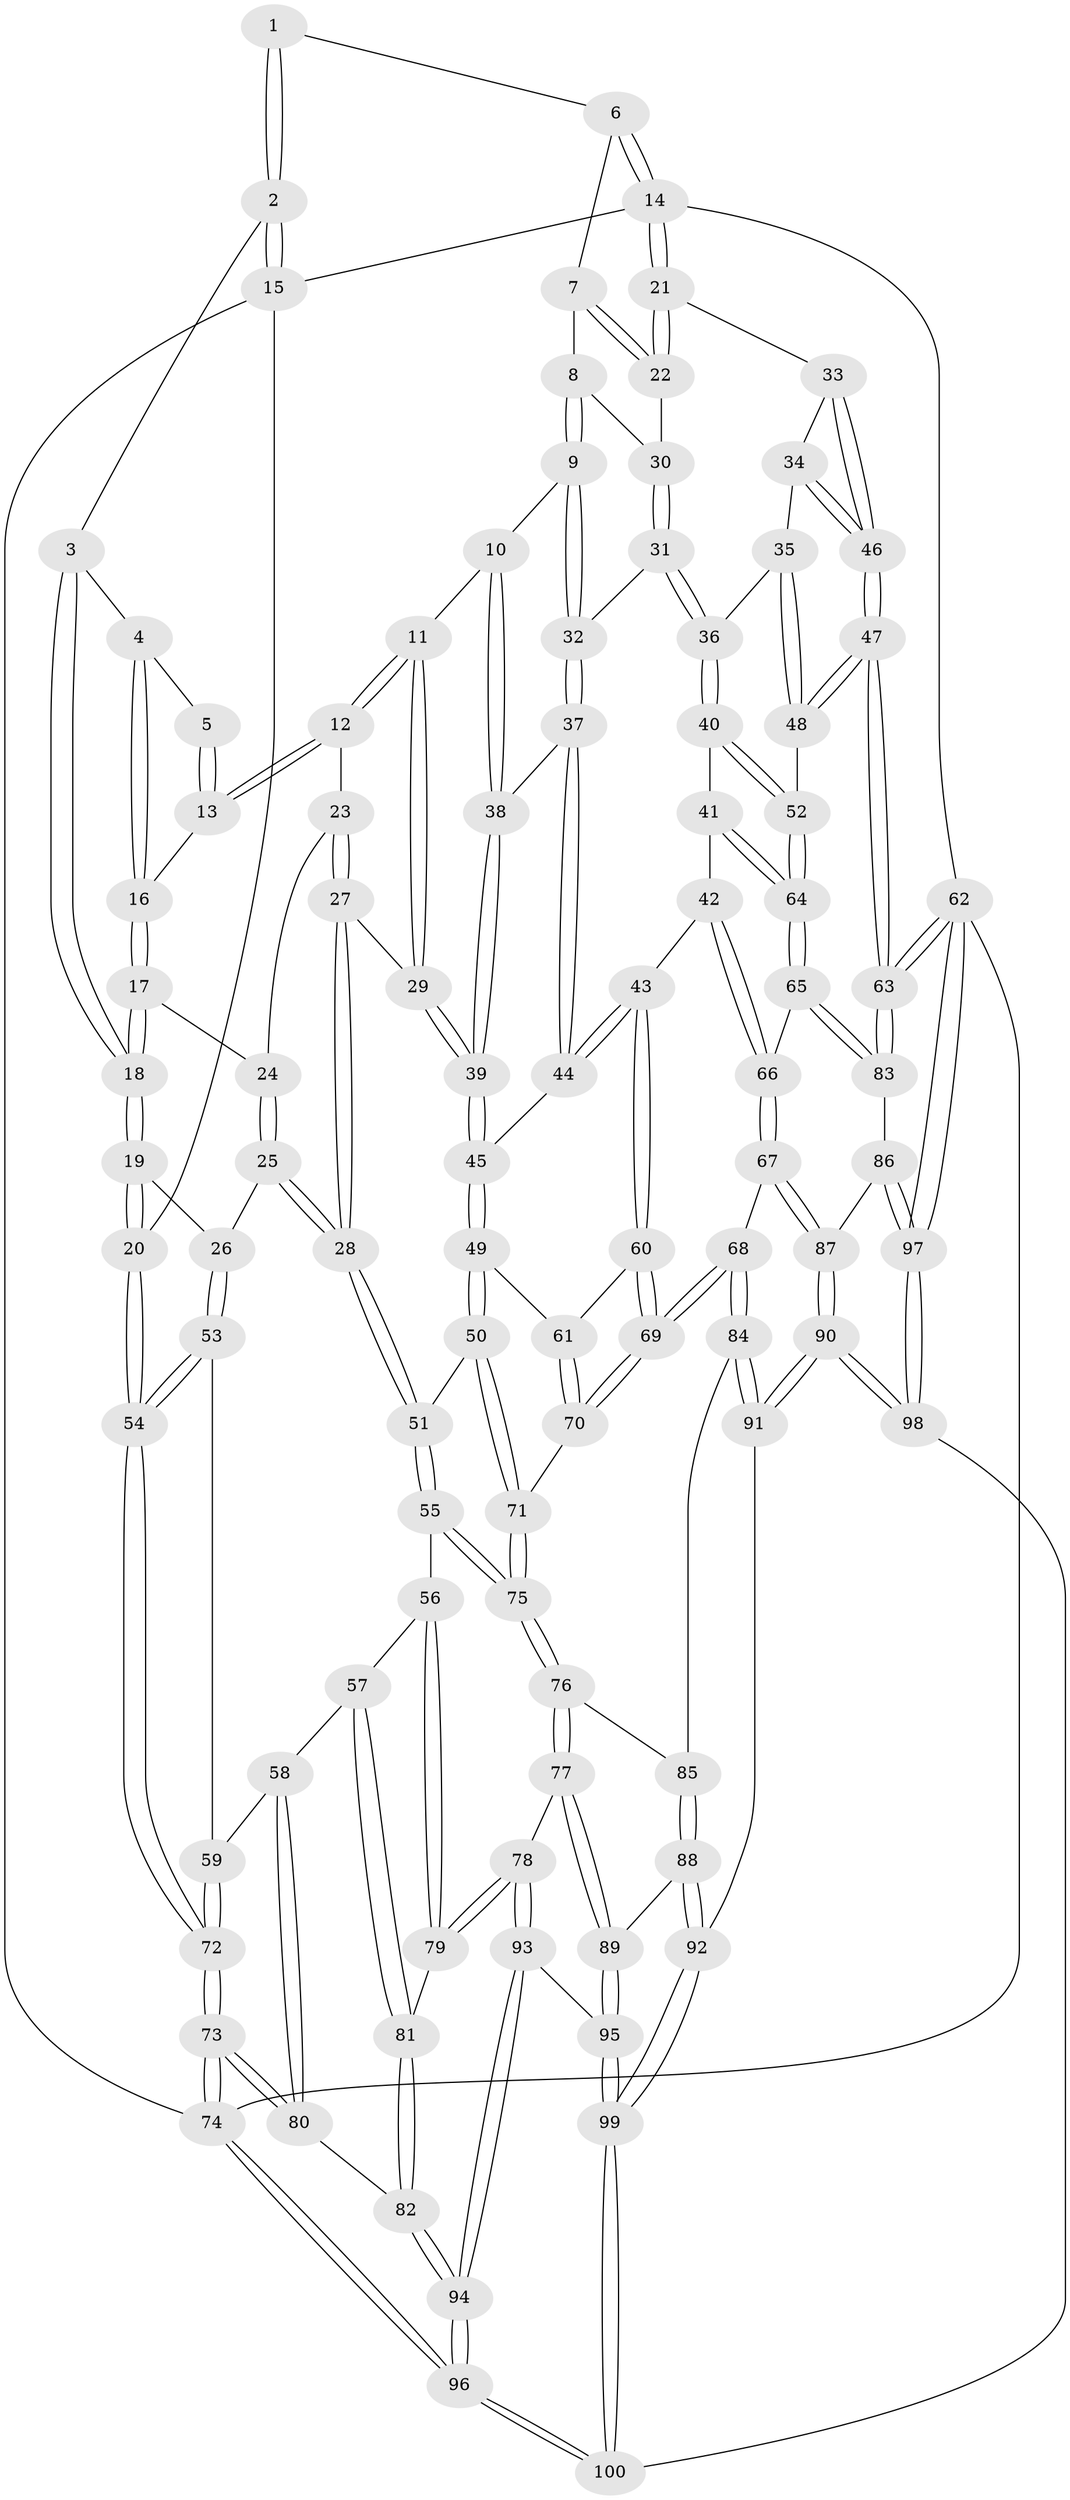 // Generated by graph-tools (version 1.1) at 2025/00/03/09/25 05:00:49]
// undirected, 100 vertices, 247 edges
graph export_dot {
graph [start="1"]
  node [color=gray90,style=filled];
  1 [pos="+0.3846855413251863+0"];
  2 [pos="+0+0"];
  3 [pos="+0.19035873305148884+0"];
  4 [pos="+0.23962330565558454+0.04954597141032375"];
  5 [pos="+0.3608364443443158+0"];
  6 [pos="+0.578104714087878+0"];
  7 [pos="+0.5739307228451564+0.035637277553934726"];
  8 [pos="+0.5492378421563751+0.11303063794777286"];
  9 [pos="+0.5337485376518751+0.14903654807135877"];
  10 [pos="+0.5285673034174555+0.15198859847162538"];
  11 [pos="+0.5225127251149232+0.1543195770867749"];
  12 [pos="+0.4165586266723969+0.11994126098123813"];
  13 [pos="+0.35890744126508833+0.08255461016404328"];
  14 [pos="+1+0"];
  15 [pos="+0+0"];
  16 [pos="+0.2695767031785821+0.1145009075595932"];
  17 [pos="+0.2606459833549482+0.12684445495377789"];
  18 [pos="+0.15393546828880977+0.18241139751507945"];
  19 [pos="+0.06596135178340043+0.24274310849926287"];
  20 [pos="+0+0.1232392061243728"];
  21 [pos="+1+0"];
  22 [pos="+0.8480482463618433+0.10810684418992038"];
  23 [pos="+0.3377327090665286+0.21313461320043628"];
  24 [pos="+0.310057597497012+0.20584949165698208"];
  25 [pos="+0.24969777257350906+0.3069022741520541"];
  26 [pos="+0.0839859950910281+0.26284578485748544"];
  27 [pos="+0.41314079518979335+0.3169457319863891"];
  28 [pos="+0.33897764613508174+0.36579188014060177"];
  29 [pos="+0.42477838904939297+0.31363033602982127"];
  30 [pos="+0.8332785326074159+0.13281379111446498"];
  31 [pos="+0.78416260440441+0.23710282105004998"];
  32 [pos="+0.6886868987231296+0.24835733711946917"];
  33 [pos="+1+0"];
  34 [pos="+0.9191566631033635+0.3241452695773056"];
  35 [pos="+0.8891852319997063+0.3360347391481705"];
  36 [pos="+0.83357232537158+0.327601825885916"];
  37 [pos="+0.6422470913940309+0.349552400029701"];
  38 [pos="+0.5695694022503464+0.3186810807907838"];
  39 [pos="+0.49015750239087325+0.3685389426073944"];
  40 [pos="+0.8179005394222205+0.36364024056351407"];
  41 [pos="+0.7726564528150264+0.40304271386022245"];
  42 [pos="+0.7108256304906224+0.42789675787660775"];
  43 [pos="+0.6601382101681373+0.4178182526989146"];
  44 [pos="+0.641514617780923+0.3619250601104818"];
  45 [pos="+0.5029268173286782+0.3879849372777575"];
  46 [pos="+1+0.4110519108435777"];
  47 [pos="+1+0.5123493310370762"];
  48 [pos="+0.9989546321870852+0.5113932639271604"];
  49 [pos="+0.5165056884053278+0.45421835083304013"];
  50 [pos="+0.4996724057367723+0.49141088566750757"];
  51 [pos="+0.32250214287606777+0.46386885745065926"];
  52 [pos="+0.8933773452597997+0.5522580676993583"];
  53 [pos="+0.13302146998584582+0.47132828808443317"];
  54 [pos="+0+0.4718203761009964"];
  55 [pos="+0.30535945504081957+0.4891939379791987"];
  56 [pos="+0.2740929914808963+0.5003903165110721"];
  57 [pos="+0.16241979525503236+0.5080370914521267"];
  58 [pos="+0.15245789366276594+0.5046069808421335"];
  59 [pos="+0.1389449096660953+0.482622982297638"];
  60 [pos="+0.6383018973410013+0.44371561785334923"];
  61 [pos="+0.6139132106091338+0.4469609750992427"];
  62 [pos="+1+1"];
  63 [pos="+1+0.8077179428966901"];
  64 [pos="+0.8224290087199323+0.6170412307486147"];
  65 [pos="+0.8152163178001438+0.6260720955167588"];
  66 [pos="+0.7664495584767054+0.6272432991772224"];
  67 [pos="+0.6867305367331547+0.6507203528250367"];
  68 [pos="+0.6487183757232203+0.6485002617044586"];
  69 [pos="+0.6437777294060596+0.6428631847137918"];
  70 [pos="+0.5425305910868216+0.5844603680573206"];
  71 [pos="+0.5169402537437912+0.5708355203013876"];
  72 [pos="+0+0.5666844863973571"];
  73 [pos="+0+0.680906903742854"];
  74 [pos="+0+1"];
  75 [pos="+0.40086522009025594+0.6285502158224509"];
  76 [pos="+0.3848562670069667+0.6860546667479662"];
  77 [pos="+0.37829903866624076+0.6925101341725279"];
  78 [pos="+0.29077368412350724+0.7294572542668694"];
  79 [pos="+0.2651035284251541+0.7146838912595328"];
  80 [pos="+0+0.6788926887725275"];
  81 [pos="+0.20591432434617288+0.701851866558667"];
  82 [pos="+0.09217723081269807+0.7426877219040812"];
  83 [pos="+0.8892759174472575+0.7345574780023011"];
  84 [pos="+0.612946911949502+0.6955860757574459"];
  85 [pos="+0.5044288812504345+0.7312717718982855"];
  86 [pos="+0.8479031603978816+0.830252108637548"];
  87 [pos="+0.7334689753018296+0.8389125129058614"];
  88 [pos="+0.47805504872986776+0.8453948981726704"];
  89 [pos="+0.43891840408842814+0.8384599580267241"];
  90 [pos="+0.624169256558838+0.9747980217431155"];
  91 [pos="+0.5868708996453633+0.9292752254634604"];
  92 [pos="+0.5644677947662082+0.9197233125256938"];
  93 [pos="+0.28972667175272654+0.7648486604318436"];
  94 [pos="+0.1359108663700775+0.9141374060174139"];
  95 [pos="+0.3422569675160648+0.8840287388050105"];
  96 [pos="+0.11171270514233882+1"];
  97 [pos="+0.9889622094951673+1"];
  98 [pos="+0.6878851234574602+1"];
  99 [pos="+0.31558661547968503+0.9744964910517471"];
  100 [pos="+0.12527565973812552+1"];
  1 -- 2;
  1 -- 2;
  1 -- 6;
  2 -- 3;
  2 -- 15;
  2 -- 15;
  3 -- 4;
  3 -- 18;
  3 -- 18;
  4 -- 5;
  4 -- 16;
  4 -- 16;
  5 -- 13;
  5 -- 13;
  6 -- 7;
  6 -- 14;
  6 -- 14;
  7 -- 8;
  7 -- 22;
  7 -- 22;
  8 -- 9;
  8 -- 9;
  8 -- 30;
  9 -- 10;
  9 -- 32;
  9 -- 32;
  10 -- 11;
  10 -- 38;
  10 -- 38;
  11 -- 12;
  11 -- 12;
  11 -- 29;
  11 -- 29;
  12 -- 13;
  12 -- 13;
  12 -- 23;
  13 -- 16;
  14 -- 15;
  14 -- 21;
  14 -- 21;
  14 -- 62;
  15 -- 20;
  15 -- 74;
  16 -- 17;
  16 -- 17;
  17 -- 18;
  17 -- 18;
  17 -- 24;
  18 -- 19;
  18 -- 19;
  19 -- 20;
  19 -- 20;
  19 -- 26;
  20 -- 54;
  20 -- 54;
  21 -- 22;
  21 -- 22;
  21 -- 33;
  22 -- 30;
  23 -- 24;
  23 -- 27;
  23 -- 27;
  24 -- 25;
  24 -- 25;
  25 -- 26;
  25 -- 28;
  25 -- 28;
  26 -- 53;
  26 -- 53;
  27 -- 28;
  27 -- 28;
  27 -- 29;
  28 -- 51;
  28 -- 51;
  29 -- 39;
  29 -- 39;
  30 -- 31;
  30 -- 31;
  31 -- 32;
  31 -- 36;
  31 -- 36;
  32 -- 37;
  32 -- 37;
  33 -- 34;
  33 -- 46;
  33 -- 46;
  34 -- 35;
  34 -- 46;
  34 -- 46;
  35 -- 36;
  35 -- 48;
  35 -- 48;
  36 -- 40;
  36 -- 40;
  37 -- 38;
  37 -- 44;
  37 -- 44;
  38 -- 39;
  38 -- 39;
  39 -- 45;
  39 -- 45;
  40 -- 41;
  40 -- 52;
  40 -- 52;
  41 -- 42;
  41 -- 64;
  41 -- 64;
  42 -- 43;
  42 -- 66;
  42 -- 66;
  43 -- 44;
  43 -- 44;
  43 -- 60;
  43 -- 60;
  44 -- 45;
  45 -- 49;
  45 -- 49;
  46 -- 47;
  46 -- 47;
  47 -- 48;
  47 -- 48;
  47 -- 63;
  47 -- 63;
  48 -- 52;
  49 -- 50;
  49 -- 50;
  49 -- 61;
  50 -- 51;
  50 -- 71;
  50 -- 71;
  51 -- 55;
  51 -- 55;
  52 -- 64;
  52 -- 64;
  53 -- 54;
  53 -- 54;
  53 -- 59;
  54 -- 72;
  54 -- 72;
  55 -- 56;
  55 -- 75;
  55 -- 75;
  56 -- 57;
  56 -- 79;
  56 -- 79;
  57 -- 58;
  57 -- 81;
  57 -- 81;
  58 -- 59;
  58 -- 80;
  58 -- 80;
  59 -- 72;
  59 -- 72;
  60 -- 61;
  60 -- 69;
  60 -- 69;
  61 -- 70;
  61 -- 70;
  62 -- 63;
  62 -- 63;
  62 -- 97;
  62 -- 97;
  62 -- 74;
  63 -- 83;
  63 -- 83;
  64 -- 65;
  64 -- 65;
  65 -- 66;
  65 -- 83;
  65 -- 83;
  66 -- 67;
  66 -- 67;
  67 -- 68;
  67 -- 87;
  67 -- 87;
  68 -- 69;
  68 -- 69;
  68 -- 84;
  68 -- 84;
  69 -- 70;
  69 -- 70;
  70 -- 71;
  71 -- 75;
  71 -- 75;
  72 -- 73;
  72 -- 73;
  73 -- 74;
  73 -- 74;
  73 -- 80;
  73 -- 80;
  74 -- 96;
  74 -- 96;
  75 -- 76;
  75 -- 76;
  76 -- 77;
  76 -- 77;
  76 -- 85;
  77 -- 78;
  77 -- 89;
  77 -- 89;
  78 -- 79;
  78 -- 79;
  78 -- 93;
  78 -- 93;
  79 -- 81;
  80 -- 82;
  81 -- 82;
  81 -- 82;
  82 -- 94;
  82 -- 94;
  83 -- 86;
  84 -- 85;
  84 -- 91;
  84 -- 91;
  85 -- 88;
  85 -- 88;
  86 -- 87;
  86 -- 97;
  86 -- 97;
  87 -- 90;
  87 -- 90;
  88 -- 89;
  88 -- 92;
  88 -- 92;
  89 -- 95;
  89 -- 95;
  90 -- 91;
  90 -- 91;
  90 -- 98;
  90 -- 98;
  91 -- 92;
  92 -- 99;
  92 -- 99;
  93 -- 94;
  93 -- 94;
  93 -- 95;
  94 -- 96;
  94 -- 96;
  95 -- 99;
  95 -- 99;
  96 -- 100;
  96 -- 100;
  97 -- 98;
  97 -- 98;
  98 -- 100;
  99 -- 100;
  99 -- 100;
}
